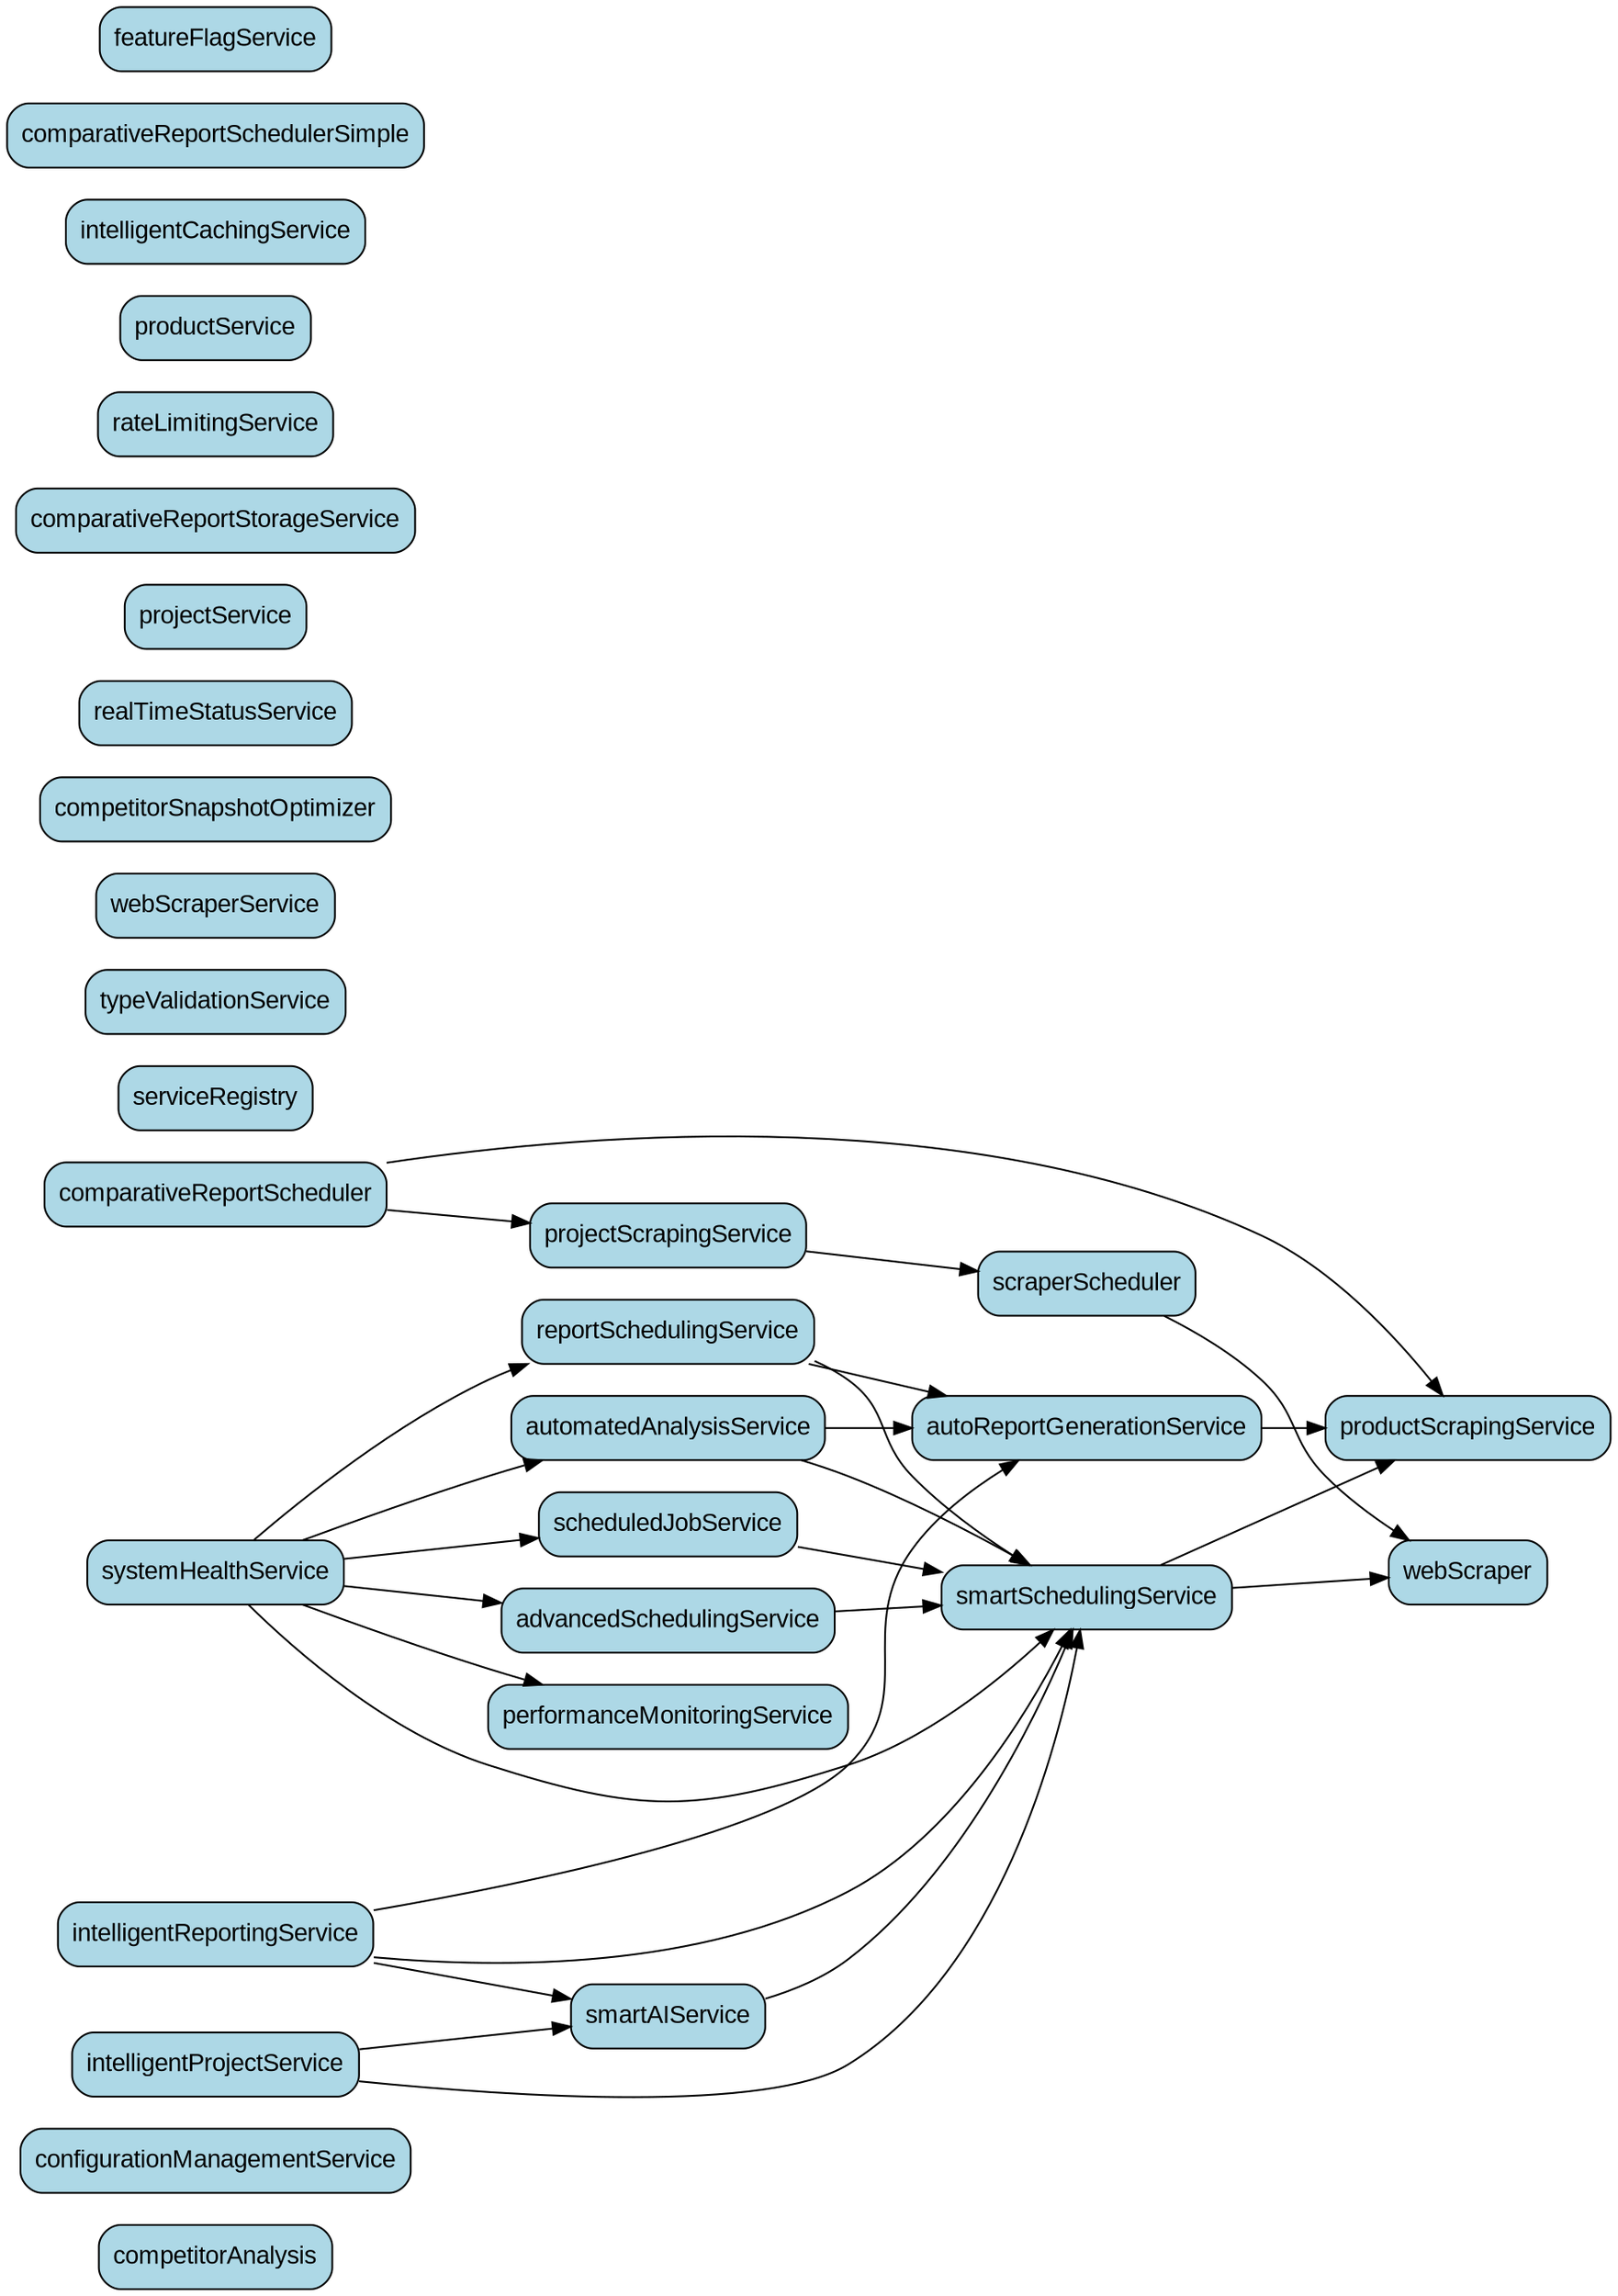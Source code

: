 digraph G {

    rankdir=LR;
    overlap=false;
    splines=true;
    node [shape=box, style="rounded,filled", fillcolor=lightblue, fontname="Arial"];
    edge [fontname="Arial", fontsize=10];
    _98048f0f [label="competitorAnalysis"];
    _71386998 [label="configurationManagementService"];
    _5dc0bee0 [label="scheduledJobService"];
    _0d7ba6cb [label="systemHealthService"];
    _3c749441 [label="productScrapingService"];
    _f9096f1a [label="serviceRegistry"];
    _305dc287 [label="scraperScheduler"];
    _17d3daf5 [label="typeValidationService"];
    _8ac2249c [label="intelligentProjectService"];
    _eaa20286 [label="webScraperService"];
    _edce7203 [label="competitorSnapshotOptimizer"];
    _0a33c2b6 [label="realTimeStatusService"];
    _9606bc3f [label="projectScrapingService"];
    _478439f1 [label="comparativeReportScheduler"];
    _a73c69c3 [label="reportSchedulingService"];
    _a20cfa33 [label="projectService"];
    _3ae07c46 [label="autoReportGenerationService"];
    _4d638789 [label="smartAIService"];
    _2a27e9d9 [label="comparativeReportStorageService"];
    _e863b18c [label="webScraper"];
    _552824ba [label="advancedSchedulingService"];
    _3780beb2 [label="rateLimitingService"];
    _84991ea7 [label="productService"];
    _f5e0bfcc [label="automatedAnalysisService"];
    _43341c68 [label="intelligentCachingService"];
    _66df2d57 [label="intelligentReportingService"];
    _d07517fe [label="performanceMonitoringService"];
    _766625b8 [label="smartSchedulingService"];
    _89672c8f [label="comparativeReportSchedulerSimple"];
    _a8021f55 [label="featureFlagService"];
    _5dc0bee0 -> _766625b8
    _0d7ba6cb -> _766625b8
    _0d7ba6cb -> _f5e0bfcc
    _0d7ba6cb -> _5dc0bee0
    _0d7ba6cb -> _a73c69c3
    _0d7ba6cb -> _d07517fe
    _0d7ba6cb -> _552824ba
    _305dc287 -> _e863b18c
    _8ac2249c -> _4d638789
    _8ac2249c -> _766625b8
    _9606bc3f -> _305dc287
    _478439f1 -> _3c749441
    _478439f1 -> _9606bc3f
    _a73c69c3 -> _766625b8
    _a73c69c3 -> _3ae07c46
    _3ae07c46 -> _3c749441
    _4d638789 -> _766625b8
    _552824ba -> _766625b8
    _f5e0bfcc -> _766625b8
    _f5e0bfcc -> _3ae07c46
    _66df2d57 -> _4d638789
    _66df2d57 -> _766625b8
    _66df2d57 -> _3ae07c46
    _766625b8 -> _3c749441
    _766625b8 -> _e863b18c
}